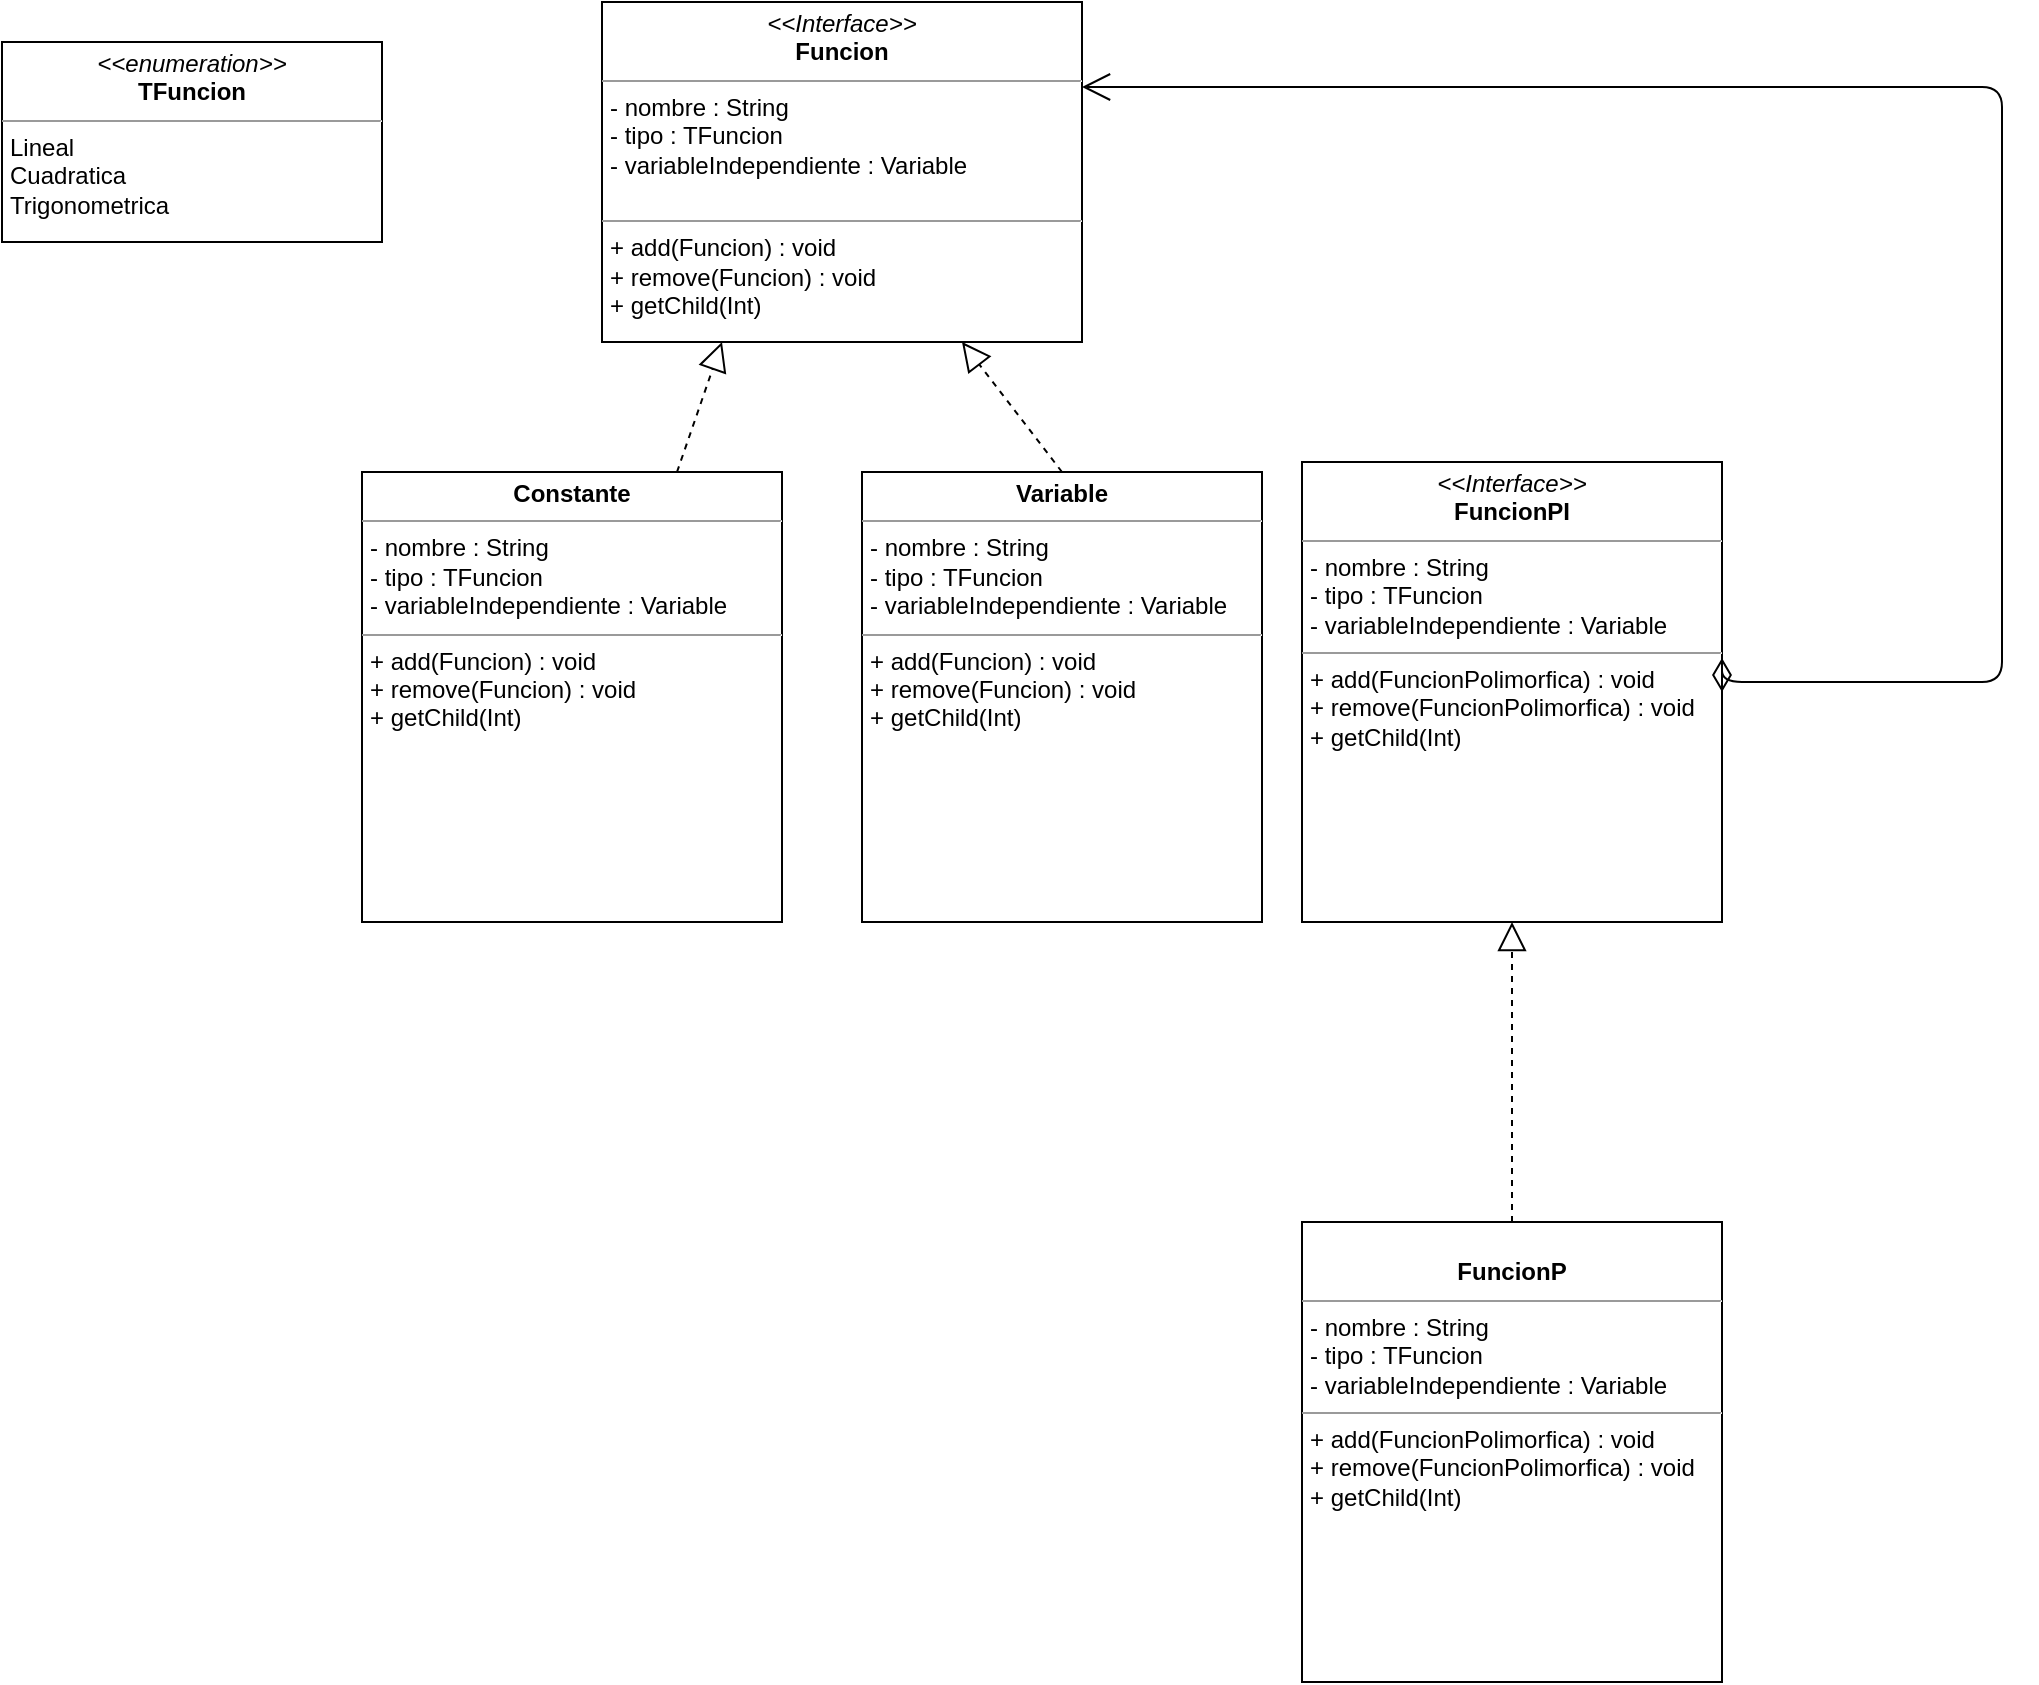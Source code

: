 <mxfile version="14.7.4" type="github">
  <diagram name="Page-1" id="c4acf3e9-155e-7222-9cf6-157b1a14988f">
    <mxGraphModel dx="1386" dy="1031" grid="1" gridSize="10" guides="1" tooltips="1" connect="1" arrows="1" fold="1" page="1" pageScale="1" pageWidth="850" pageHeight="1100" background="none" math="0" shadow="0">
      <root>
        <mxCell id="0" />
        <mxCell id="1" parent="0" />
        <mxCell id="wUth79NiffAbN66JITwX-1" value="&lt;p style=&quot;margin: 0px ; margin-top: 4px ; text-align: center&quot;&gt;&lt;i&gt;&amp;lt;&amp;lt;Interface&amp;gt;&amp;gt;&lt;/i&gt;&lt;br&gt;&lt;b&gt;Funcion&lt;/b&gt;&lt;/p&gt;&lt;hr size=&quot;1&quot;&gt;&lt;p style=&quot;margin: 0px 0px 0px 4px&quot;&gt;- nombre : String&lt;/p&gt;&lt;p style=&quot;margin: 0px 0px 0px 4px&quot;&gt;- tipo : TFuncion&lt;/p&gt;&lt;p style=&quot;margin: 0px 0px 0px 4px&quot;&gt;- variableIndependiente : Variable&lt;/p&gt;&lt;p style=&quot;margin: 0px ; margin-left: 4px&quot;&gt;&lt;br&gt;&lt;/p&gt;&lt;hr size=&quot;1&quot;&gt;&lt;p style=&quot;margin: 0px 0px 0px 4px&quot;&gt;+ add(Funcion&lt;span&gt;) : void&lt;/span&gt;&lt;/p&gt;&lt;p style=&quot;margin: 0px 0px 0px 4px&quot;&gt;+ remove(Funcion) : void&lt;br&gt;&lt;/p&gt;&lt;p style=&quot;margin: 0px 0px 0px 4px&quot;&gt;+ getChild(Int)&lt;/p&gt;" style="verticalAlign=top;align=left;overflow=fill;fontSize=12;fontFamily=Helvetica;html=1;" parent="1" vertex="1">
          <mxGeometry x="360" y="40" width="240" height="170" as="geometry" />
        </mxCell>
        <mxCell id="wUth79NiffAbN66JITwX-2" value="&lt;p style=&quot;margin: 0px ; margin-top: 4px ; text-align: center&quot;&gt;&lt;b&gt;Constante&lt;/b&gt;&lt;/p&gt;&lt;hr size=&quot;1&quot;&gt;&lt;p style=&quot;margin: 0px 0px 0px 4px&quot;&gt;- nombre : String&lt;/p&gt;&lt;p style=&quot;margin: 0px 0px 0px 4px&quot;&gt;- tipo : TFuncion&lt;/p&gt;&lt;p style=&quot;margin: 0px 0px 0px 4px&quot;&gt;- variableIndependiente : Variable&lt;/p&gt;&lt;hr size=&quot;1&quot;&gt;&lt;p style=&quot;margin: 0px 0px 0px 4px&quot;&gt;+ add(Funcion&lt;span&gt;) : void&lt;/span&gt;&lt;/p&gt;&lt;p style=&quot;margin: 0px 0px 0px 4px&quot;&gt;+ remove(Funcion) : void&lt;br&gt;&lt;/p&gt;&lt;p style=&quot;margin: 0px 0px 0px 4px&quot;&gt;+ getChild(Int)&lt;/p&gt;" style="verticalAlign=top;align=left;overflow=fill;fontSize=12;fontFamily=Helvetica;html=1;" parent="1" vertex="1">
          <mxGeometry x="240" y="275" width="210" height="225" as="geometry" />
        </mxCell>
        <mxCell id="wUth79NiffAbN66JITwX-3" value="&lt;p style=&quot;margin: 0px ; margin-top: 4px ; text-align: center&quot;&gt;&lt;b&gt;Variable&lt;/b&gt;&lt;/p&gt;&lt;hr size=&quot;1&quot;&gt;&lt;p style=&quot;margin: 0px 0px 0px 4px&quot;&gt;- nombre : String&lt;/p&gt;&lt;p style=&quot;margin: 0px 0px 0px 4px&quot;&gt;- tipo : TFuncion&lt;/p&gt;&lt;p style=&quot;margin: 0px 0px 0px 4px&quot;&gt;- variableIndependiente : Variable&lt;/p&gt;&lt;hr size=&quot;1&quot;&gt;&lt;p style=&quot;margin: 0px 0px 0px 4px&quot;&gt;+ add(Funcion&lt;span&gt;) : void&lt;/span&gt;&lt;/p&gt;&lt;p style=&quot;margin: 0px 0px 0px 4px&quot;&gt;+ remove(Funcion) : void&lt;br&gt;&lt;/p&gt;&lt;p style=&quot;margin: 0px 0px 0px 4px&quot;&gt;+ getChild(Int)&lt;/p&gt;" style="verticalAlign=top;align=left;overflow=fill;fontSize=12;fontFamily=Helvetica;html=1;" parent="1" vertex="1">
          <mxGeometry x="490" y="275" width="200" height="225" as="geometry" />
        </mxCell>
        <mxCell id="wUth79NiffAbN66JITwX-4" value="&lt;p style=&quot;margin: 0px ; margin-top: 4px ; text-align: center&quot;&gt;&lt;i&gt;&amp;lt;&amp;lt;Interface&amp;gt;&amp;gt;&lt;/i&gt;&lt;br&gt;&lt;b&gt;FuncionPI&lt;/b&gt;&lt;/p&gt;&lt;hr size=&quot;1&quot;&gt;&lt;p style=&quot;margin: 0px 0px 0px 4px&quot;&gt;- nombre : String&lt;/p&gt;&lt;p style=&quot;margin: 0px 0px 0px 4px&quot;&gt;- tipo : TFuncion&lt;/p&gt;&lt;p style=&quot;margin: 0px 0px 0px 4px&quot;&gt;- variableIndependiente : Variable&lt;/p&gt;&lt;hr size=&quot;1&quot;&gt;&lt;p style=&quot;margin: 0px 0px 0px 4px&quot;&gt;+ add(FuncionPolimorfica) : void&lt;/p&gt;&lt;p style=&quot;margin: 0px 0px 0px 4px&quot;&gt;+ remove(FuncionPolimorfica) : void&lt;br&gt;&lt;/p&gt;&lt;p style=&quot;margin: 0px 0px 0px 4px&quot;&gt;+ getChild(Int)&lt;/p&gt;" style="verticalAlign=top;align=left;overflow=fill;fontSize=12;fontFamily=Helvetica;html=1;" parent="1" vertex="1">
          <mxGeometry x="710" y="270" width="210" height="230" as="geometry" />
        </mxCell>
        <mxCell id="wUth79NiffAbN66JITwX-5" value="" style="endArrow=block;dashed=1;endFill=0;endSize=12;html=1;entryX=0.75;entryY=1;entryDx=0;entryDy=0;exitX=0.5;exitY=0;exitDx=0;exitDy=0;" parent="1" source="wUth79NiffAbN66JITwX-3" target="wUth79NiffAbN66JITwX-1" edge="1">
          <mxGeometry width="160" relative="1" as="geometry">
            <mxPoint x="460" y="280" as="sourcePoint" />
            <mxPoint x="620" y="280" as="targetPoint" />
          </mxGeometry>
        </mxCell>
        <mxCell id="wUth79NiffAbN66JITwX-6" value="" style="endArrow=block;dashed=1;endFill=0;endSize=12;html=1;entryX=0.25;entryY=1;entryDx=0;entryDy=0;exitX=0.75;exitY=0;exitDx=0;exitDy=0;" parent="1" source="wUth79NiffAbN66JITwX-2" target="wUth79NiffAbN66JITwX-1" edge="1">
          <mxGeometry width="160" relative="1" as="geometry">
            <mxPoint x="460" y="280" as="sourcePoint" />
            <mxPoint x="620" y="280" as="targetPoint" />
          </mxGeometry>
        </mxCell>
        <mxCell id="wUth79NiffAbN66JITwX-7" value="" style="endArrow=open;html=1;endSize=12;startArrow=diamondThin;startSize=14;startFill=0;edgeStyle=orthogonalEdgeStyle;exitX=1;exitY=0.5;exitDx=0;exitDy=0;entryX=1;entryY=0.25;entryDx=0;entryDy=0;" parent="1" source="wUth79NiffAbN66JITwX-4" target="wUth79NiffAbN66JITwX-1" edge="1">
          <mxGeometry relative="1" as="geometry">
            <mxPoint x="460" y="280" as="sourcePoint" />
            <mxPoint x="630" y="110" as="targetPoint" />
            <Array as="points">
              <mxPoint x="920" y="380" />
              <mxPoint x="1060" y="380" />
              <mxPoint x="1060" y="83" />
            </Array>
          </mxGeometry>
        </mxCell>
        <mxCell id="fs8-Lx7UUzbQIWvCB-Sl-2" value="&lt;p style=&quot;margin: 0px ; margin-top: 4px ; text-align: center&quot;&gt;&lt;i&gt;&amp;lt;&amp;lt;enumeration&amp;gt;&amp;gt;&lt;/i&gt;&lt;br&gt;&lt;b&gt;TFuncion&lt;/b&gt;&lt;/p&gt;&lt;hr size=&quot;1&quot;&gt;&lt;p style=&quot;margin: 0px ; margin-left: 4px&quot;&gt;Lineal&lt;/p&gt;&lt;p style=&quot;margin: 0px ; margin-left: 4px&quot;&gt;Cuadratica&lt;/p&gt;&lt;p style=&quot;margin: 0px ; margin-left: 4px&quot;&gt;Trigonometrica&lt;/p&gt;" style="verticalAlign=top;align=left;overflow=fill;fontSize=12;fontFamily=Helvetica;html=1;" parent="1" vertex="1">
          <mxGeometry x="60" y="60" width="190" height="100" as="geometry" />
        </mxCell>
        <mxCell id="fs8-Lx7UUzbQIWvCB-Sl-5" value="&lt;p style=&quot;margin: 0px ; margin-top: 4px ; text-align: center&quot;&gt;&lt;br&gt;&lt;b&gt;FuncionP&lt;/b&gt;&lt;/p&gt;&lt;hr size=&quot;1&quot;&gt;&lt;p style=&quot;margin: 0px 0px 0px 4px&quot;&gt;- nombre : String&lt;/p&gt;&lt;p style=&quot;margin: 0px 0px 0px 4px&quot;&gt;- tipo : TFuncion&lt;/p&gt;&lt;p style=&quot;margin: 0px 0px 0px 4px&quot;&gt;- variableIndependiente : Variable&lt;/p&gt;&lt;hr size=&quot;1&quot;&gt;&lt;p style=&quot;margin: 0px 0px 0px 4px&quot;&gt;+ add(FuncionPolimorfica) : void&lt;/p&gt;&lt;p style=&quot;margin: 0px 0px 0px 4px&quot;&gt;+ remove(FuncionPolimorfica) : void&lt;br&gt;&lt;/p&gt;&lt;p style=&quot;margin: 0px 0px 0px 4px&quot;&gt;+ getChild(Int)&lt;/p&gt;" style="verticalAlign=top;align=left;overflow=fill;fontSize=12;fontFamily=Helvetica;html=1;" parent="1" vertex="1">
          <mxGeometry x="710" y="650" width="210" height="230" as="geometry" />
        </mxCell>
        <mxCell id="fs8-Lx7UUzbQIWvCB-Sl-6" value="" style="endArrow=block;dashed=1;endFill=0;endSize=12;html=1;entryX=0.5;entryY=1;entryDx=0;entryDy=0;exitX=0.5;exitY=0;exitDx=0;exitDy=0;" parent="1" source="fs8-Lx7UUzbQIWvCB-Sl-5" target="wUth79NiffAbN66JITwX-4" edge="1">
          <mxGeometry width="160" relative="1" as="geometry">
            <mxPoint x="670" y="610" as="sourcePoint" />
            <mxPoint x="830" y="610" as="targetPoint" />
          </mxGeometry>
        </mxCell>
      </root>
    </mxGraphModel>
  </diagram>
</mxfile>
